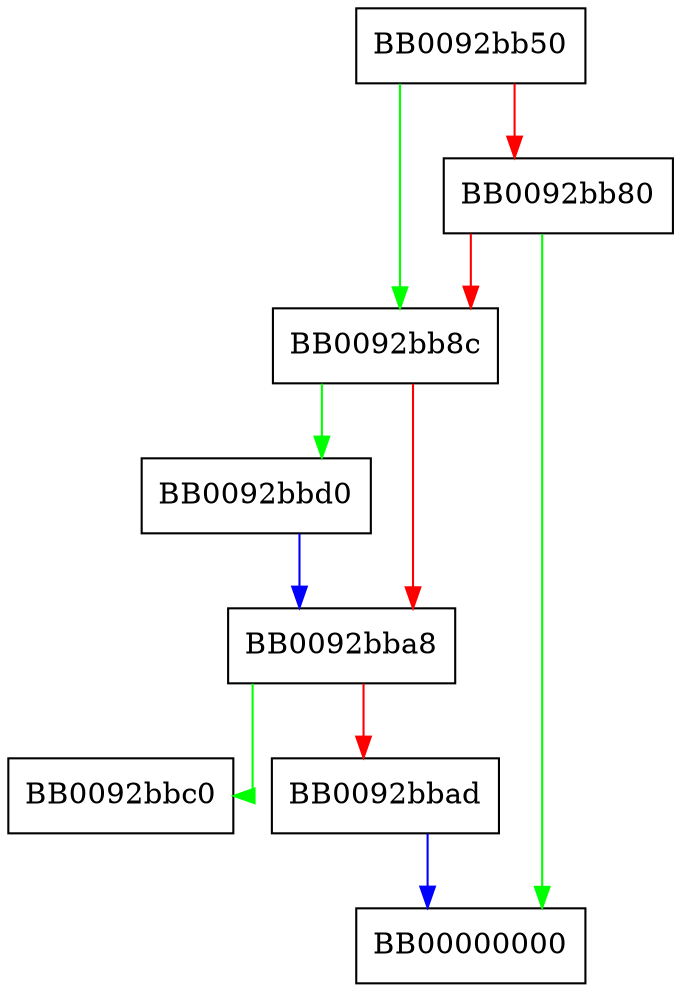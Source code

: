 digraph __register_frame_info_table_bases {
  node [shape="box"];
  graph [splines=ortho];
  BB0092bb50 -> BB0092bb8c [color="green"];
  BB0092bb50 -> BB0092bb80 [color="red"];
  BB0092bb80 -> BB00000000 [color="green"];
  BB0092bb80 -> BB0092bb8c [color="red"];
  BB0092bb8c -> BB0092bbd0 [color="green"];
  BB0092bb8c -> BB0092bba8 [color="red"];
  BB0092bba8 -> BB0092bbc0 [color="green"];
  BB0092bba8 -> BB0092bbad [color="red"];
  BB0092bbad -> BB00000000 [color="blue"];
  BB0092bbd0 -> BB0092bba8 [color="blue"];
}